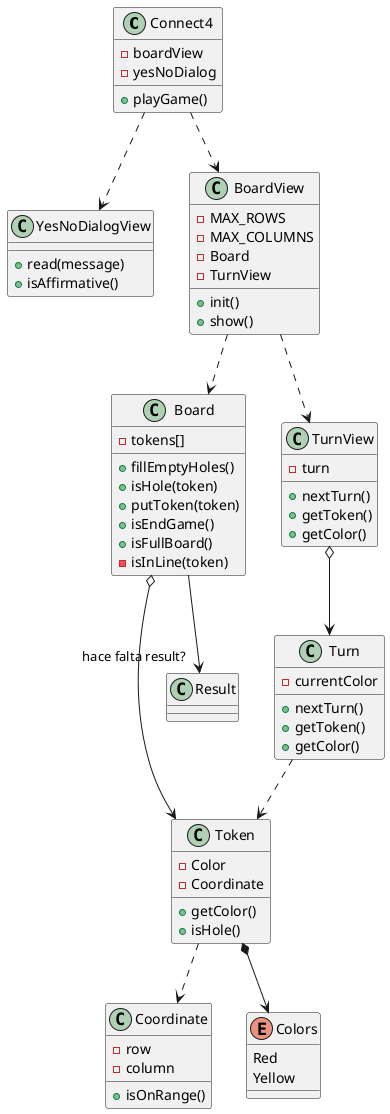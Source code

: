 @startuml

class Connect4{
    - boardView
    - yesNoDialog
    + playGame()
}
class YesNoDialogView{
    + read(message)
    + isAffirmative()
}
class Board{
    - tokens[]
    + fillEmptyHoles()
    + isHole(token)
    + putToken(token)
    + isEndGame()
    + isFullBoard()
    - isInLine(token)
}
class BoardView{
    - MAX_ROWS
    - MAX_COLUMNS
    - Board
    - TurnView
    + init()
    + show()
}
class Coordinate{
    - row
    - column
    + isOnRange()
}
class Token{
    - Color
    - Coordinate
    + getColor()
    + isHole()
}
class TurnView{
    - turn
    + nextTurn()
    + getToken()
    + getColor()
}

class Turn{
    - currentColor
    + nextTurn()
    + getToken()
    + getColor()
    
}

class Result

enum Colors{
Red
Yellow
}

Connect4 ..> BoardView
Connect4 ..> YesNoDialogView

BoardView ..> Board
BoardView ..> TurnView
TurnView o--> Turn
Board --> "hace falta result?" Result

Board o--> Token

Turn ..> Token


Token *--> Colors
Token ..> Coordinate
@enduml